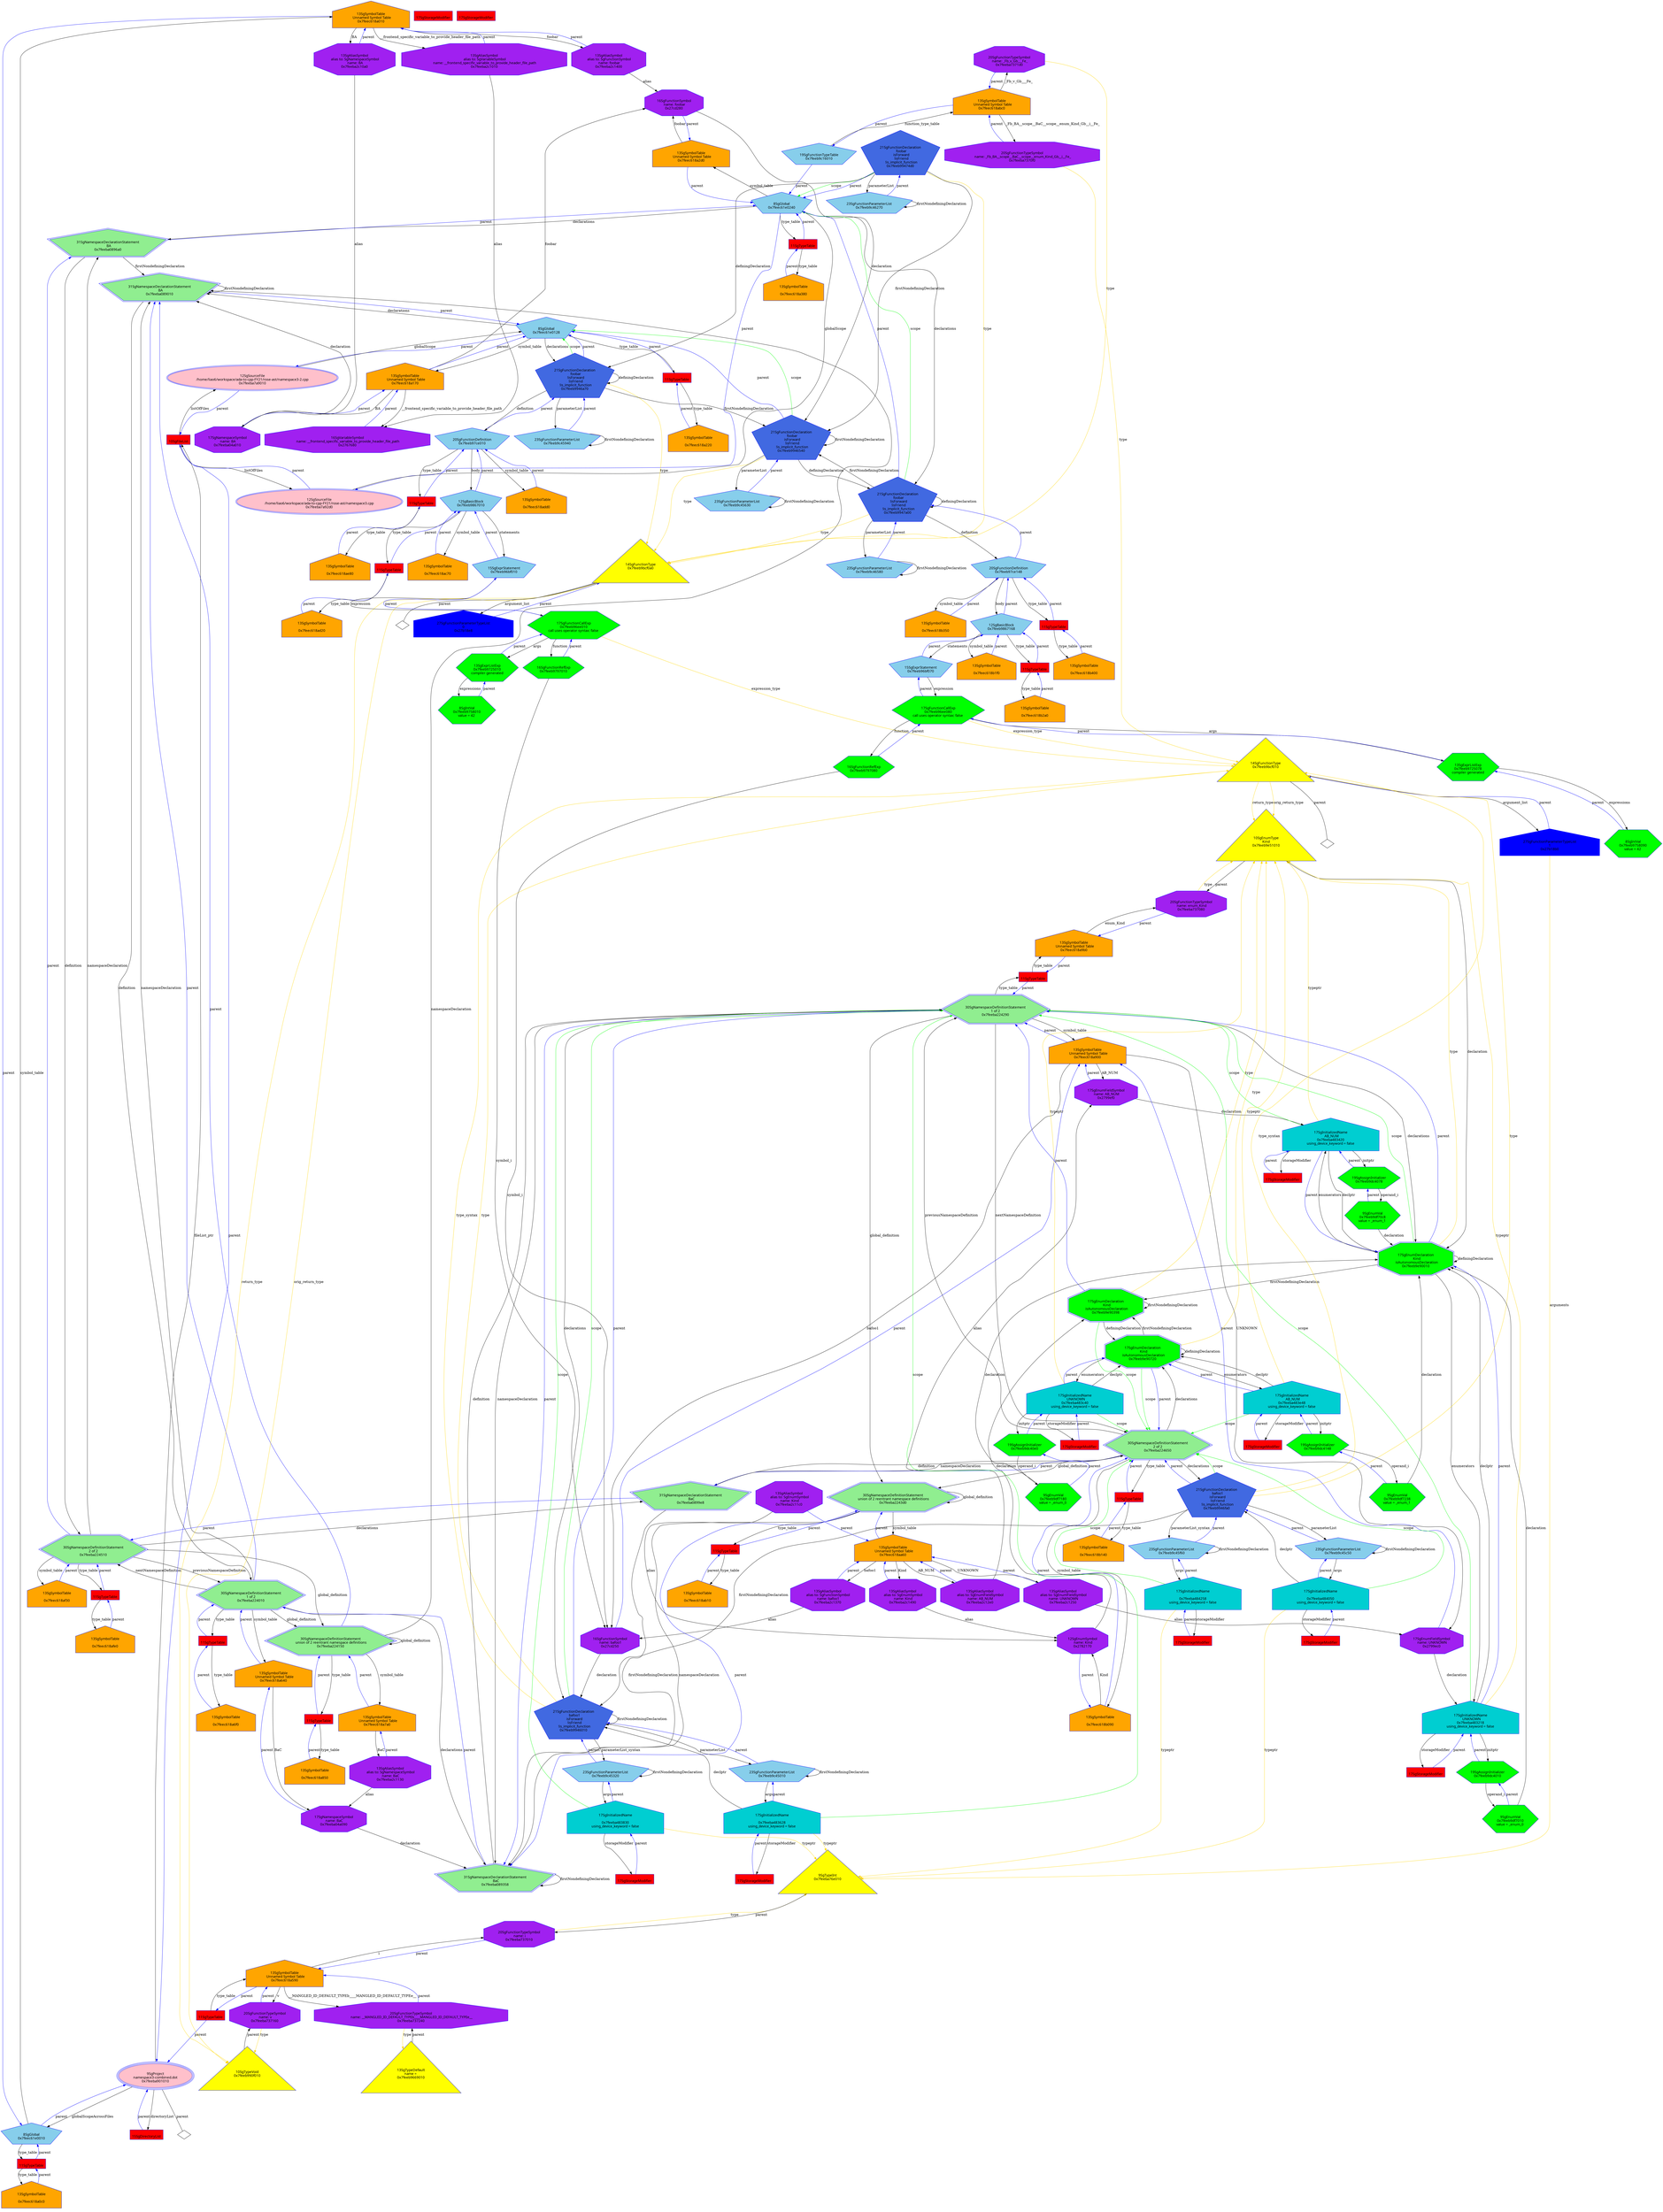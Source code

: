 digraph "Gnamespace3-2--namespace3.cpp.dot" {
"0x7feec618a010"[label="\n13SgSymbolTable\n  Unnamed Symbol Table\n  0x7feec618a010  " shape=house,regular=0,URL="\N",tooltip="more info at \N",sides=5,peripheries=1,color="blue",fillcolor=orange,fontname="7x13bold",fontcolor=black,style=filled];
"0x7feec618a010" -> "0x7feeba2c1400"[label="foobar" dir=forward ];
"0x7feec618a010" -> "0x7feeba2c10a0"[label="BA" dir=forward ];
"0x7feec618a010" -> "0x7feeba2c1010"[label="__frontend_specific_variable_to_provide_header_file_path" dir=forward ];
"0x7feec618a010" -> "0x7feec61e0010"[label="parent" color="blue" dir=forward ];
"0x7feec618a0c0"[label="\n13SgSymbolTable\n  \n  0x7feec618a0c0  " shape=house,regular=0,URL="\N",tooltip="more info at \N",sides=5,peripheries=1,color="blue",fillcolor=orange,fontname="7x13bold",fontcolor=black,style=filled];
"0x7feec618a0c0" -> "0x269cf90"[label="parent" color="blue" dir=forward ];
"0x7feec618a170"[label="\n13SgSymbolTable\n  Unnamed Symbol Table\n  0x7feec618a170  " shape=house,regular=0,URL="\N",tooltip="more info at \N",sides=5,peripheries=1,color="blue",fillcolor=orange,fontname="7x13bold",fontcolor=black,style=filled];
"0x7feec618a170" -> "0x27cd280"[label="foobar" dir=forward ];
"0x7feec618a170" -> "0x7feeba04a010"[label="BA" dir=forward ];
"0x7feec618a170" -> "0x2767680"[label="__frontend_specific_variable_to_provide_header_file_path" dir=forward ];
"0x7feec618a170" -> "0x7feec61e0128"[label="parent" color="blue" dir=forward ];
"0x7feec618a220"[label="\n13SgSymbolTable\n  \n  0x7feec618a220  " shape=house,regular=0,URL="\N",tooltip="more info at \N",sides=5,peripheries=1,color="blue",fillcolor=orange,fontname="7x13bold",fontcolor=black,style=filled];
"0x7feec618a220" -> "0x269cfb8"[label="parent" color="blue" dir=forward ];
"0x7feec618a2d0"[label="\n13SgSymbolTable\n  Unnamed Symbol Table\n  0x7feec618a2d0  " shape=house,regular=0,URL="\N",tooltip="more info at \N",sides=5,peripheries=1,color="blue",fillcolor=orange,fontname="7x13bold",fontcolor=black,style=filled];
"0x7feec618a2d0" -> "0x27cd280"[label="foobar" dir=forward ];
"0x7feec618a2d0" -> "0x7feec61e0240"[label="parent" color="blue" dir=forward ];
"0x7feec618a380"[label="\n13SgSymbolTable\n  \n  0x7feec618a380  " shape=house,regular=0,URL="\N",tooltip="more info at \N",sides=5,peripheries=1,color="blue",fillcolor=orange,fontname="7x13bold",fontcolor=black,style=filled];
"0x7feec618a380" -> "0x269cfe0"[label="parent" color="blue" dir=forward ];
"0x7feec618a590"[label="\n13SgSymbolTable\n  Unnamed Symbol Table\n  0x7feec618a590  " shape=house,regular=0,URL="\N",tooltip="more info at \N",sides=5,peripheries=1,color="blue",fillcolor=orange,fontname="7x13bold",fontcolor=black,style=filled];
"0x7feec618a590" -> "0x7feeba737240"[label="__MANGLED_ID_DEFAULT_TYPEb____MANGLED_ID_DEFAULT_TYPEe__" dir=forward ];
"0x7feec618a590" -> "0x7feeba737160"[label="v" dir=forward ];
"0x7feec618a590" -> "0x7feeba737010"[label="i" dir=forward ];
"0x7feec618a590" -> "0x269d030"[label="parent" color="blue" dir=forward ];
"0x7feec618a640"[label="\n13SgSymbolTable\n  Unnamed Symbol Table\n  0x7feec618a640  " shape=house,regular=0,URL="\N",tooltip="more info at \N",sides=5,peripheries=1,color="blue",fillcolor=orange,fontname="7x13bold",fontcolor=black,style=filled];
"0x7feec618a640" -> "0x7feeba04a090"[label="BaC" dir=forward ];
"0x7feec618a640" -> "0x7feeba224010"[label="parent" color="blue" dir=forward ];
"0x7feec618a6f0"[label="\n13SgSymbolTable\n  \n  0x7feec618a6f0  " shape=house,regular=0,URL="\N",tooltip="more info at \N",sides=5,peripheries=1,color="blue",fillcolor=orange,fontname="7x13bold",fontcolor=black,style=filled];
"0x7feec618a6f0" -> "0x269d058"[label="parent" color="blue" dir=forward ];
"0x7feec618a7a0"[label="\n13SgSymbolTable\n  Unnamed Symbol Table\n  0x7feec618a7a0  " shape=house,regular=0,URL="\N",tooltip="more info at \N",sides=5,peripheries=1,color="blue",fillcolor=orange,fontname="7x13bold",fontcolor=black,style=filled];
"0x7feec618a7a0" -> "0x7feeba2c1130"[label="BaC" dir=forward ];
"0x7feec618a7a0" -> "0x7feeba224150"[label="parent" color="blue" dir=forward ];
"0x7feec618a850"[label="\n13SgSymbolTable\n  \n  0x7feec618a850  " shape=house,regular=0,URL="\N",tooltip="more info at \N",sides=5,peripheries=1,color="blue",fillcolor=orange,fontname="7x13bold",fontcolor=black,style=filled];
"0x7feec618a850" -> "0x269d080"[label="parent" color="blue" dir=forward ];
"0x7feec618a900"[label="\n13SgSymbolTable\n  Unnamed Symbol Table\n  0x7feec618a900  " shape=house,regular=0,URL="\N",tooltip="more info at \N",sides=5,peripheries=1,color="blue",fillcolor=orange,fontname="7x13bold",fontcolor=black,style=filled];
"0x7feec618a900" -> "0x27cd250"[label="bafoo1" dir=forward ];
"0x7feec618a900" -> "0x2799ef0"[label="AB_NUM" dir=forward ];
"0x7feec618a900" -> "0x2799ec0"[label="UNKNOWN" dir=forward ];
"0x7feec618a900" -> "0x7feeba224290"[label="parent" color="blue" dir=forward ];
"0x7feec618a9b0"[label="\n13SgSymbolTable\n  Unnamed Symbol Table\n  0x7feec618a9b0  " shape=house,regular=0,URL="\N",tooltip="more info at \N",sides=5,peripheries=1,color="blue",fillcolor=orange,fontname="7x13bold",fontcolor=black,style=filled];
"0x7feec618a9b0" -> "0x7feeba737080"[label="enum_Kind" dir=forward ];
"0x7feec618a9b0" -> "0x269d0a8"[label="parent" color="blue" dir=forward ];
"0x7feec618aa60"[label="\n13SgSymbolTable\n  Unnamed Symbol Table\n  0x7feec618aa60  " shape=house,regular=0,URL="\N",tooltip="more info at \N",sides=5,peripheries=1,color="blue",fillcolor=orange,fontname="7x13bold",fontcolor=black,style=filled];
"0x7feec618aa60" -> "0x7feeba2c1490"[label="Kind" dir=forward ];
"0x7feec618aa60" -> "0x7feeba2c1370"[label="bafoo1" dir=forward ];
"0x7feec618aa60" -> "0x7feeba2c12e0"[label="AB_NUM" dir=forward ];
"0x7feec618aa60" -> "0x7feeba2c1250"[label="UNKNOWN" dir=forward ];
"0x7feec618aa60" -> "0x7feeba2243d0"[label="parent" color="blue" dir=forward ];
"0x7feec618ab10"[label="\n13SgSymbolTable\n  \n  0x7feec618ab10  " shape=house,regular=0,URL="\N",tooltip="more info at \N",sides=5,peripheries=1,color="blue",fillcolor=orange,fontname="7x13bold",fontcolor=black,style=filled];
"0x7feec618ab10" -> "0x269d0d0"[label="parent" color="blue" dir=forward ];
"0x7feec618abc0"[label="\n13SgSymbolTable\n  Unnamed Symbol Table\n  0x7feec618abc0  " shape=house,regular=0,URL="\N",tooltip="more info at \N",sides=5,peripheries=1,color="blue",fillcolor=orange,fontname="7x13bold",fontcolor=black,style=filled];
"0x7feec618abc0" -> "0x7feeba7371d0"[label="_Fb_v_Gb___Fe_" dir=forward ];
"0x7feec618abc0" -> "0x7feeba7370f0"[label="_Fb_BA__scope__BaC__scope__enum_Kind_Gb__i__Fe_" dir=forward ];
"0x7feec618abc0" -> "0x7feeb9c16010"[label="parent" color="blue" dir=forward ];
"0x7feec618ac70"[label="\n13SgSymbolTable\n  \n  0x7feec618ac70  " shape=house,regular=0,URL="\N",tooltip="more info at \N",sides=5,peripheries=1,color="blue",fillcolor=orange,fontname="7x13bold",fontcolor=black,style=filled];
"0x7feec618ac70" -> "0x7feeb9867010"[label="parent" color="blue" dir=forward ];
"0x7feec618ad20"[label="\n13SgSymbolTable\n  \n  0x7feec618ad20  " shape=house,regular=0,URL="\N",tooltip="more info at \N",sides=5,peripheries=1,color="blue",fillcolor=orange,fontname="7x13bold",fontcolor=black,style=filled];
"0x7feec618ad20" -> "0x269d0f8"[label="parent" color="blue" dir=forward ];
"0x7feec618add0"[label="\n13SgSymbolTable\n  \n  0x7feec618add0  " shape=house,regular=0,URL="\N",tooltip="more info at \N",sides=5,peripheries=1,color="blue",fillcolor=orange,fontname="7x13bold",fontcolor=black,style=filled];
"0x7feec618add0" -> "0x7feeb97ce010"[label="parent" color="blue" dir=forward ];
"0x7feec618ae80"[label="\n13SgSymbolTable\n  \n  0x7feec618ae80  " shape=house,regular=0,URL="\N",tooltip="more info at \N",sides=5,peripheries=1,color="blue",fillcolor=orange,fontname="7x13bold",fontcolor=black,style=filled];
"0x7feec618ae80" -> "0x269d120"[label="parent" color="blue" dir=forward ];
"0x7feec618af30"[label="\n13SgSymbolTable\n  \n  0x7feec618af30  " shape=house,regular=0,URL="\N",tooltip="more info at \N",sides=5,peripheries=1,color="blue",fillcolor=orange,fontname="7x13bold",fontcolor=black,style=filled];
"0x7feec618af30" -> "0x7feeba224510"[label="parent" color="blue" dir=forward ];
"0x7feec618afe0"[label="\n13SgSymbolTable\n  \n  0x7feec618afe0  " shape=house,regular=0,URL="\N",tooltip="more info at \N",sides=5,peripheries=1,color="blue",fillcolor=orange,fontname="7x13bold",fontcolor=black,style=filled];
"0x7feec618afe0" -> "0x269d148"[label="parent" color="blue" dir=forward ];
"0x7feec618b090"[label="\n13SgSymbolTable\n  \n  0x7feec618b090  " shape=house,regular=0,URL="\N",tooltip="more info at \N",sides=5,peripheries=1,color="blue",fillcolor=orange,fontname="7x13bold",fontcolor=black,style=filled];
"0x7feec618b090" -> "0x2782170"[label="Kind" dir=forward ];
"0x7feec618b090" -> "0x7feeba224650"[label="parent" color="blue" dir=forward ];
"0x7feec618b140"[label="\n13SgSymbolTable\n  \n  0x7feec618b140  " shape=house,regular=0,URL="\N",tooltip="more info at \N",sides=5,peripheries=1,color="blue",fillcolor=orange,fontname="7x13bold",fontcolor=black,style=filled];
"0x7feec618b140" -> "0x269d170"[label="parent" color="blue" dir=forward ];
"0x7feec618b1f0"[label="\n13SgSymbolTable\n  \n  0x7feec618b1f0  " shape=house,regular=0,URL="\N",tooltip="more info at \N",sides=5,peripheries=1,color="blue",fillcolor=orange,fontname="7x13bold",fontcolor=black,style=filled];
"0x7feec618b1f0" -> "0x7feeb9867168"[label="parent" color="blue" dir=forward ];
"0x7feec618b2a0"[label="\n13SgSymbolTable\n  \n  0x7feec618b2a0  " shape=house,regular=0,URL="\N",tooltip="more info at \N",sides=5,peripheries=1,color="blue",fillcolor=orange,fontname="7x13bold",fontcolor=black,style=filled];
"0x7feec618b2a0" -> "0x269d198"[label="parent" color="blue" dir=forward ];
"0x7feec618b350"[label="\n13SgSymbolTable\n  \n  0x7feec618b350  " shape=house,regular=0,URL="\N",tooltip="more info at \N",sides=5,peripheries=1,color="blue",fillcolor=orange,fontname="7x13bold",fontcolor=black,style=filled];
"0x7feec618b350" -> "0x7feeb97ce148"[label="parent" color="blue" dir=forward ];
"0x7feec618b400"[label="\n13SgSymbolTable\n  \n  0x7feec618b400  " shape=house,regular=0,URL="\N",tooltip="more info at \N",sides=5,peripheries=1,color="blue",fillcolor=orange,fontname="7x13bold",fontcolor=black,style=filled];
"0x7feec618b400" -> "0x269d1c0"[label="parent" color="blue" dir=forward ];
"0x2753ce0"[label="\n17SgStorageModifier" shape=polygon,regular=0,URL="\N",tooltip="more info at \N",sides=4,peripheries=1,color="blue",fillcolor=red,fontname="7x13bold",fontcolor=black,style=filled];
"0x2753d08"[label="\n17SgStorageModifier" shape=polygon,regular=0,URL="\N",tooltip="more info at \N",sides=4,peripheries=1,color="blue",fillcolor=red,fontname="7x13bold",fontcolor=black,style=filled];
"0x2753d08" -> "0x7feeba483218"[label="parent" color="blue" dir=forward ];
"0x2753d30"[label="\n17SgStorageModifier" shape=polygon,regular=0,URL="\N",tooltip="more info at \N",sides=4,peripheries=1,color="blue",fillcolor=red,fontname="7x13bold",fontcolor=black,style=filled];
"0x2753d30" -> "0x7feeba483420"[label="parent" color="blue" dir=forward ];
"0x2753d58"[label="\n17SgStorageModifier" shape=polygon,regular=0,URL="\N",tooltip="more info at \N",sides=4,peripheries=1,color="blue",fillcolor=red,fontname="7x13bold",fontcolor=black,style=filled];
"0x2753d58" -> "0x7feeba483628"[label="parent" color="blue" dir=forward ];
"0x2753d80"[label="\n17SgStorageModifier" shape=polygon,regular=0,URL="\N",tooltip="more info at \N",sides=4,peripheries=1,color="blue",fillcolor=red,fontname="7x13bold",fontcolor=black,style=filled];
"0x2753d80" -> "0x7feeba483830"[label="parent" color="blue" dir=forward ];
"0x2753da8"[label="\n17SgStorageModifier" shape=polygon,regular=0,URL="\N",tooltip="more info at \N",sides=4,peripheries=1,color="blue",fillcolor=red,fontname="7x13bold",fontcolor=black,style=filled];
"0x2753dd0"[label="\n17SgStorageModifier" shape=polygon,regular=0,URL="\N",tooltip="more info at \N",sides=4,peripheries=1,color="blue",fillcolor=red,fontname="7x13bold",fontcolor=black,style=filled];
"0x2753dd0" -> "0x7feeba483c40"[label="parent" color="blue" dir=forward ];
"0x2753df8"[label="\n17SgStorageModifier" shape=polygon,regular=0,URL="\N",tooltip="more info at \N",sides=4,peripheries=1,color="blue",fillcolor=red,fontname="7x13bold",fontcolor=black,style=filled];
"0x2753df8" -> "0x7feeba483e48"[label="parent" color="blue" dir=forward ];
"0x2753e20"[label="\n17SgStorageModifier" shape=polygon,regular=0,URL="\N",tooltip="more info at \N",sides=4,peripheries=1,color="blue",fillcolor=red,fontname="7x13bold",fontcolor=black,style=filled];
"0x2753e20" -> "0x7feeba484050"[label="parent" color="blue" dir=forward ];
"0x2753e48"[label="\n17SgStorageModifier" shape=polygon,regular=0,URL="\N",tooltip="more info at \N",sides=4,peripheries=1,color="blue",fillcolor=red,fontname="7x13bold",fontcolor=black,style=filled];
"0x2753e48" -> "0x7feeba484258"[label="parent" color="blue" dir=forward ];
"0x7feeba7a9010"[label="\n12SgSourceFile\n  /home/liao6/workspace/ada-to-cpp-FY21/rose-ast/namespace3-2.cpp  \n  0x7feeba7a9010  " shape=ellipse,regular=0,URL="\N",tooltip="more info at \N",sides=5,peripheries=2,color="blue",fillcolor=pink,fontname="7x13bold",fontcolor=black,style=filled];
"0x7feeba7a9010" -> "0x7feec61e0128"[label="globalScope" dir=forward ];
"0x7feeba7a9010" -> "0x26624f0"[label="parent" color="blue" dir=forward ];
"0x7feeba7a92d0"[label="\n12SgSourceFile\n  /home/liao6/workspace/ada-to-cpp-FY21/rose-ast/namespace3.cpp  \n  0x7feeba7a92d0  " shape=ellipse,regular=0,URL="\N",tooltip="more info at \N",sides=5,peripheries=2,color="blue",fillcolor=pink,fontname="7x13bold",fontcolor=black,style=filled];
"0x7feeba7a92d0" -> "0x7feec61e0240"[label="globalScope" dir=forward ];
"0x7feeba7a92d0" -> "0x26624f0"[label="parent" color="blue" dir=forward ];
"0x26624f0"[label="\n10SgFileList" shape=polygon,regular=0,URL="\N",tooltip="more info at \N",sides=4,peripheries=1,color="blue",fillcolor=red,fontname="7x13bold",fontcolor=black,style=filled];
"0x26624f0" -> "0x7feeba7a9010"[label="listOfFiles" dir=forward ];
"0x26624f0" -> "0x7feeba7a92d0"[label="listOfFiles" dir=forward ];
"0x26624f0" -> "0x7feeba901010"[label="parent" color="blue" dir=forward ];
"0x2681900"[label="\n15SgDirectoryList" shape=polygon,regular=0,URL="\N",tooltip="more info at \N",sides=4,peripheries=1,color="blue",fillcolor=red,fontname="7x13bold",fontcolor=black,style=filled];
"0x2681900" -> "0x7feeba901010"[label="parent" color="blue" dir=forward ];
"0x7feeba901010"[label="\n9SgProject\n  namespace3-combined.dot  \n  0x7feeba901010  " shape=ellipse,regular=0,URL="\N",tooltip="more info at \N",sides=5,peripheries=3,color="blue",fillcolor=pink,fontname="7x13bold",fontcolor=black,style=filled];
"0x7feeba901010" -> "0x26624f0"[label="fileList_ptr" dir=forward ];
"0x7feeba901010" -> "0x2681900"[label="directoryList" dir=forward ];
"0x7feeba901010" -> "0x7feec61e0010"[label="globalScopeAcrossFiles" dir=forward ];
"0x7feeba901010" -> "0x7feeba901010__parent__null"[label="parent" dir=none ];
"0x7feeba901010__parent__null"[label="" shape=diamond ];
"0x27b18b0"[label="\n27SgFunctionParameterTypeList\n  1  \n  0x27b18b0  " shape=house,regular=0,URL="\N",tooltip="more info at \N",sides=5,peripheries=1,color="blue",fillcolor=blue,fontname="7x13bold",fontcolor=black,style=filled];
"0x27b18b0" -> "0x7feeba76e010"[label="arguments" color="gold1" dir=forward ];
"0x27b18b0" -> "0x7feeb9bcf010"[label="parent" color="blue" dir=forward ];
"0x27b18e8"[label="\n27SgFunctionParameterTypeList\n  0  \n  0x27b18e8  " shape=house,regular=0,URL="\N",tooltip="more info at \N",sides=5,peripheries=1,color="blue",fillcolor=blue,fontname="7x13bold",fontcolor=black,style=filled];
"0x27b18e8" -> "0x7feeb9bcf0a0"[label="parent" color="blue" dir=forward ];
"0x269cf90"[label="\n11SgTypeTable" shape=polygon,regular=0,URL="\N",tooltip="more info at \N",sides=4,peripheries=1,color="blue",fillcolor=red,fontname="7x13bold",fontcolor=black,style=filled];
"0x269cf90" -> "0x7feec618a0c0"[label="type_table" dir=forward ];
"0x269cf90" -> "0x7feec61e0010"[label="parent" color="blue" dir=forward ];
"0x269cfb8"[label="\n11SgTypeTable" shape=polygon,regular=0,URL="\N",tooltip="more info at \N",sides=4,peripheries=1,color="blue",fillcolor=red,fontname="7x13bold",fontcolor=black,style=filled];
"0x269cfb8" -> "0x7feec618a220"[label="type_table" dir=forward ];
"0x269cfb8" -> "0x7feec61e0128"[label="parent" color="blue" dir=forward ];
"0x269cfe0"[label="\n11SgTypeTable" shape=polygon,regular=0,URL="\N",tooltip="more info at \N",sides=4,peripheries=1,color="blue",fillcolor=red,fontname="7x13bold",fontcolor=black,style=filled];
"0x269cfe0" -> "0x7feec618a380"[label="type_table" dir=forward ];
"0x269cfe0" -> "0x7feec61e0240"[label="parent" color="blue" dir=forward ];
"0x269d030"[label="\n11SgTypeTable" shape=polygon,regular=0,URL="\N",tooltip="more info at \N",sides=4,peripheries=1,color="blue",fillcolor=red,fontname="7x13bold",fontcolor=black,style=filled];
"0x269d030" -> "0x7feec618a590"[label="type_table" dir=forward ];
"0x269d030" -> "0x7feeba901010"[label="parent" color="blue" dir=forward ];
"0x269d058"[label="\n11SgTypeTable" shape=polygon,regular=0,URL="\N",tooltip="more info at \N",sides=4,peripheries=1,color="blue",fillcolor=red,fontname="7x13bold",fontcolor=black,style=filled];
"0x269d058" -> "0x7feec618a6f0"[label="type_table" dir=forward ];
"0x269d058" -> "0x7feeba224010"[label="parent" color="blue" dir=forward ];
"0x269d080"[label="\n11SgTypeTable" shape=polygon,regular=0,URL="\N",tooltip="more info at \N",sides=4,peripheries=1,color="blue",fillcolor=red,fontname="7x13bold",fontcolor=black,style=filled];
"0x269d080" -> "0x7feec618a850"[label="type_table" dir=forward ];
"0x269d080" -> "0x7feeba224150"[label="parent" color="blue" dir=forward ];
"0x269d0a8"[label="\n11SgTypeTable" shape=polygon,regular=0,URL="\N",tooltip="more info at \N",sides=4,peripheries=1,color="blue",fillcolor=red,fontname="7x13bold",fontcolor=black,style=filled];
"0x269d0a8" -> "0x7feec618a9b0"[label="type_table" dir=forward ];
"0x269d0a8" -> "0x7feeba224290"[label="parent" color="blue" dir=forward ];
"0x269d0d0"[label="\n11SgTypeTable" shape=polygon,regular=0,URL="\N",tooltip="more info at \N",sides=4,peripheries=1,color="blue",fillcolor=red,fontname="7x13bold",fontcolor=black,style=filled];
"0x269d0d0" -> "0x7feec618ab10"[label="type_table" dir=forward ];
"0x269d0d0" -> "0x7feeba2243d0"[label="parent" color="blue" dir=forward ];
"0x269d0f8"[label="\n11SgTypeTable" shape=polygon,regular=0,URL="\N",tooltip="more info at \N",sides=4,peripheries=1,color="blue",fillcolor=red,fontname="7x13bold",fontcolor=black,style=filled];
"0x269d0f8" -> "0x7feec618ad20"[label="type_table" dir=forward ];
"0x269d0f8" -> "0x7feeb9867010"[label="parent" color="blue" dir=forward ];
"0x269d120"[label="\n11SgTypeTable" shape=polygon,regular=0,URL="\N",tooltip="more info at \N",sides=4,peripheries=1,color="blue",fillcolor=red,fontname="7x13bold",fontcolor=black,style=filled];
"0x269d120" -> "0x7feec618ae80"[label="type_table" dir=forward ];
"0x269d120" -> "0x7feeb97ce010"[label="parent" color="blue" dir=forward ];
"0x269d148"[label="\n11SgTypeTable" shape=polygon,regular=0,URL="\N",tooltip="more info at \N",sides=4,peripheries=1,color="blue",fillcolor=red,fontname="7x13bold",fontcolor=black,style=filled];
"0x269d148" -> "0x7feec618afe0"[label="type_table" dir=forward ];
"0x269d148" -> "0x7feeba224510"[label="parent" color="blue" dir=forward ];
"0x269d170"[label="\n11SgTypeTable" shape=polygon,regular=0,URL="\N",tooltip="more info at \N",sides=4,peripheries=1,color="blue",fillcolor=red,fontname="7x13bold",fontcolor=black,style=filled];
"0x269d170" -> "0x7feec618b140"[label="type_table" dir=forward ];
"0x269d170" -> "0x7feeba224650"[label="parent" color="blue" dir=forward ];
"0x269d198"[label="\n11SgTypeTable" shape=polygon,regular=0,URL="\N",tooltip="more info at \N",sides=4,peripheries=1,color="blue",fillcolor=red,fontname="7x13bold",fontcolor=black,style=filled];
"0x269d198" -> "0x7feec618b2a0"[label="type_table" dir=forward ];
"0x269d198" -> "0x7feeb9867168"[label="parent" color="blue" dir=forward ];
"0x269d1c0"[label="\n11SgTypeTable" shape=polygon,regular=0,URL="\N",tooltip="more info at \N",sides=4,peripheries=1,color="blue",fillcolor=red,fontname="7x13bold",fontcolor=black,style=filled];
"0x269d1c0" -> "0x7feec618b400"[label="type_table" dir=forward ];
"0x269d1c0" -> "0x7feeb97ce148"[label="parent" color="blue" dir=forward ];
"0x7feeba76e010"[label="\n9SgTypeInt\n  0x7feeba76e010  \n   \n   " shape=polygon,regular=0,URL="\N",tooltip="more info at \N",sides=3,peripheries=1,color="blue",fillcolor=yellow,fontname="7x13bold",fontcolor=black,style=filled];
"0x7feeba76e010" -> "0x7feeba737010"[label="parent" dir=forward ];
"0x7feeb990f010"[label="\n10SgTypeVoid\n  0x7feeb990f010  \n   \n   " shape=polygon,regular=0,URL="\N",tooltip="more info at \N",sides=3,peripheries=1,color="blue",fillcolor=yellow,fontname="7x13bold",fontcolor=black,style=filled];
"0x7feeb990f010" -> "0x7feeba737160"[label="parent" dir=forward ];
"0x7feeb9669010"[label="\n13SgTypeDefault\n  name =   \n  0x7feeb9669010  \n   \n   " shape=polygon,regular=0,URL="\N",tooltip="more info at \N",sides=3,peripheries=1,color="blue",fillcolor=yellow,fontname="7x13bold",fontcolor=black,style=filled];
"0x7feeb9669010" -> "0x7feeba737240"[label="parent" dir=forward ];
"0x7feeb9e51010"[label="\n10SgEnumType\nKind\n  0x7feeb9e51010  \n   \n   " shape=polygon,regular=0,URL="\N",tooltip="more info at \N",sides=3,peripheries=1,color="blue",fillcolor=yellow,fontname="7x13bold",fontcolor=black,style=filled];
"0x7feeb9e51010" -> "0x7feeb9e90010"[label="declaration" dir=forward ];
"0x7feeb9e51010" -> "0x7feeba737080"[label="parent" dir=forward ];
"0x7feeb9bcf010"[label="\n14SgFunctionType\n  0x7feeb9bcf010  \n   \n   " shape=polygon,regular=0,URL="\N",tooltip="more info at \N",sides=3,peripheries=1,color="blue",fillcolor=yellow,fontname="7x13bold",fontcolor=black,style=filled];
"0x7feeb9bcf010" -> "0x7feeb9e51010"[label="return_type" color="gold1" dir=forward ];
"0x7feeb9bcf010" -> "0x7feeb9e51010"[label="orig_return_type" color="gold1" dir=forward ];
"0x7feeb9bcf010" -> "0x27b18b0"[label="argument_list" dir=forward ];
"0x7feeb9bcf010" -> "0x7feeb9bcf010__parent__null"[label="parent" dir=none ];
"0x7feeb9bcf010__parent__null"[label="" shape=diamond ];
"0x7feeb9bcf0a0"[label="\n14SgFunctionType\n  0x7feeb9bcf0a0  \n   \n   " shape=polygon,regular=0,URL="\N",tooltip="more info at \N",sides=3,peripheries=1,color="blue",fillcolor=yellow,fontname="7x13bold",fontcolor=black,style=filled];
"0x7feeb9bcf0a0" -> "0x7feeb990f010"[label="return_type" color="gold1" dir=forward ];
"0x7feeb9bcf0a0" -> "0x7feeb990f010"[label="orig_return_type" color="gold1" dir=forward ];
"0x7feeb9bcf0a0" -> "0x27b18e8"[label="argument_list" dir=forward ];
"0x7feeb9bcf0a0" -> "0x7feeb9bcf0a0__parent__null"[label="parent" dir=none ];
"0x7feeb9bcf0a0__parent__null"[label="" shape=diamond ];
"0x7feeb9c45010"[label="\n23SgFunctionParameterList\n  0x7feeb9c45010  " shape=polygon,regular=0,URL="\N",tooltip="more info at \N",sides=5,peripheries=1,color="blue",fillcolor=skyblue,fontname="7x13bold",fontcolor=black,style=filled];
"0x7feeb9c45010" -> "0x7feeba483628"[label="args" dir=forward ];
"0x7feeb9c45010" -> "0x7feeb9c45010"[label="firstNondefiningDeclaration" dir=forward ];
"0x7feeb9c45010" -> "0x7feeb9946010"[label="parent" color="blue" dir=forward ];
"0x7feeb9c45320"[label="\n23SgFunctionParameterList\n  0x7feeb9c45320  " shape=polygon,regular=0,URL="\N",tooltip="more info at \N",sides=5,peripheries=1,color="blue",fillcolor=skyblue,fontname="7x13bold",fontcolor=black,style=filled];
"0x7feeb9c45320" -> "0x7feeba483830"[label="args" dir=forward ];
"0x7feeb9c45320" -> "0x7feeb9c45320"[label="firstNondefiningDeclaration" dir=forward ];
"0x7feeb9c45320" -> "0x7feeb9946010"[label="parent" color="blue" dir=forward ];
"0x7feeb9c45630"[label="\n23SgFunctionParameterList\n  0x7feeb9c45630  " shape=polygon,regular=0,URL="\N",tooltip="more info at \N",sides=5,peripheries=1,color="blue",fillcolor=skyblue,fontname="7x13bold",fontcolor=black,style=filled];
"0x7feeb9c45630" -> "0x7feeb9c45630"[label="firstNondefiningDeclaration" dir=forward ];
"0x7feeb9c45630" -> "0x7feeb9946540"[label="parent" color="blue" dir=forward ];
"0x7feeb9c45940"[label="\n23SgFunctionParameterList\n  0x7feeb9c45940  " shape=polygon,regular=0,URL="\N",tooltip="more info at \N",sides=5,peripheries=1,color="blue",fillcolor=skyblue,fontname="7x13bold",fontcolor=black,style=filled];
"0x7feeb9c45940" -> "0x7feeb9c45940"[label="firstNondefiningDeclaration" dir=forward ];
"0x7feeb9c45940" -> "0x7feeb9946a70"[label="parent" color="blue" dir=forward ];
"0x7feeb9c45c50"[label="\n23SgFunctionParameterList\n  0x7feeb9c45c50  " shape=polygon,regular=0,URL="\N",tooltip="more info at \N",sides=5,peripheries=1,color="blue",fillcolor=skyblue,fontname="7x13bold",fontcolor=black,style=filled];
"0x7feeb9c45c50" -> "0x7feeba484050"[label="args" dir=forward ];
"0x7feeb9c45c50" -> "0x7feeb9c45c50"[label="firstNondefiningDeclaration" dir=forward ];
"0x7feeb9c45c50" -> "0x7feeb9946fa0"[label="parent" color="blue" dir=forward ];
"0x7feeb9c45f60"[label="\n23SgFunctionParameterList\n  0x7feeb9c45f60  " shape=polygon,regular=0,URL="\N",tooltip="more info at \N",sides=5,peripheries=1,color="blue",fillcolor=skyblue,fontname="7x13bold",fontcolor=black,style=filled];
"0x7feeb9c45f60" -> "0x7feeba484258"[label="args" dir=forward ];
"0x7feeb9c45f60" -> "0x7feeb9c45f60"[label="firstNondefiningDeclaration" dir=forward ];
"0x7feeb9c45f60" -> "0x7feeb9946fa0"[label="parent" color="blue" dir=forward ];
"0x7feeb9c46270"[label="\n23SgFunctionParameterList\n  0x7feeb9c46270  " shape=polygon,regular=0,URL="\N",tooltip="more info at \N",sides=5,peripheries=1,color="blue",fillcolor=skyblue,fontname="7x13bold",fontcolor=black,style=filled];
"0x7feeb9c46270" -> "0x7feeb9c46270"[label="firstNondefiningDeclaration" dir=forward ];
"0x7feeb9c46270" -> "0x7feeb99474d0"[label="parent" color="blue" dir=forward ];
"0x7feeb9c46580"[label="\n23SgFunctionParameterList\n  0x7feeb9c46580  " shape=polygon,regular=0,URL="\N",tooltip="more info at \N",sides=5,peripheries=1,color="blue",fillcolor=skyblue,fontname="7x13bold",fontcolor=black,style=filled];
"0x7feeb9c46580" -> "0x7feeb9c46580"[label="firstNondefiningDeclaration" dir=forward ];
"0x7feeb9c46580" -> "0x7feeb9947a00"[label="parent" color="blue" dir=forward ];
"0x7feeb9867010"[label="\n12SgBasicBlock\n  0x7feeb9867010  " shape=polygon,regular=0,URL="\N",tooltip="more info at \N",sides=5,peripheries=1,color="blue",fillcolor=skyblue,fontname="7x13bold",fontcolor=black,style=filled];
"0x7feeb9867010" -> "0x7feeb96bf010"[label="statements" dir=forward ];
"0x7feeb9867010" -> "0x7feec618ac70"[label="symbol_table" dir=forward ];
"0x7feeb9867010" -> "0x269d0f8"[label="type_table" dir=forward ];
"0x7feeb9867010" -> "0x7feeb97ce010"[label="parent" color="blue" dir=forward ];
"0x7feeb9867168"[label="\n12SgBasicBlock\n  0x7feeb9867168  " shape=polygon,regular=0,URL="\N",tooltip="more info at \N",sides=5,peripheries=1,color="blue",fillcolor=skyblue,fontname="7x13bold",fontcolor=black,style=filled];
"0x7feeb9867168" -> "0x7feeb96bf070"[label="statements" dir=forward ];
"0x7feeb9867168" -> "0x7feec618b1f0"[label="symbol_table" dir=forward ];
"0x7feeb9867168" -> "0x269d198"[label="type_table" dir=forward ];
"0x7feeb9867168" -> "0x7feeb97ce148"[label="parent" color="blue" dir=forward ];
"0x7feec61e0010"[label="\n8SgGlobal\n  0x7feec61e0010  " shape=polygon,regular=0,URL="\N",tooltip="more info at \N",sides=5,peripheries=1,color="blue",fillcolor=skyblue,fontname="7x13bold",fontcolor=black,style=filled];
"0x7feec61e0010" -> "0x7feec618a010"[label="symbol_table" dir=forward ];
"0x7feec61e0010" -> "0x269cf90"[label="type_table" dir=forward ];
"0x7feec61e0010" -> "0x7feeba901010"[label="parent" color="blue" dir=forward ];
"0x7feec61e0128"[label="\n8SgGlobal\n  0x7feec61e0128  " shape=polygon,regular=0,URL="\N",tooltip="more info at \N",sides=5,peripheries=1,color="blue",fillcolor=skyblue,fontname="7x13bold",fontcolor=black,style=filled];
"0x7feec61e0128" -> "0x7feeba089010"[label="declarations" dir=forward ];
"0x7feec61e0128" -> "0x7feeb9946a70"[label="declarations" dir=forward ];
"0x7feec61e0128" -> "0x7feec618a170"[label="symbol_table" dir=forward ];
"0x7feec61e0128" -> "0x269cfb8"[label="type_table" dir=forward ];
"0x7feec61e0128" -> "0x7feeba7a9010"[label="parent" color="blue" dir=forward ];
"0x7feec61e0240"[label="\n8SgGlobal\n  0x7feec61e0240  " shape=polygon,regular=0,URL="\N",tooltip="more info at \N",sides=5,peripheries=1,color="blue",fillcolor=skyblue,fontname="7x13bold",fontcolor=black,style=filled];
"0x7feec61e0240" -> "0x7feeba0896a0"[label="declarations" dir=forward ];
"0x7feec61e0240" -> "0x7feeb9947a00"[label="declarations" dir=forward ];
"0x7feec61e0240" -> "0x7feec618a2d0"[label="symbol_table" dir=forward ];
"0x7feec61e0240" -> "0x269cfe0"[label="type_table" dir=forward ];
"0x7feec61e0240" -> "0x7feeba7a92d0"[label="parent" color="blue" dir=forward ];
"0x7feeb9e90010"[label="\n17SgEnumDeclaration\n  Kind\n  isAutonomousDeclaration\n  0x7feeb9e90010  " shape=polygon,regular=0,URL="\N",tooltip="more info at \N",sides=8,peripheries=2,color="blue",fillcolor=green,fontname="7x13bold",fontcolor=black,style=filled];
"0x7feeb9e90010" -> "0x7feeb9e51010"[label="type" color="gold1" dir=forward ];
"0x7feeb9e90010" -> "0x7feeba483218"[label="enumerators" dir=forward ];
"0x7feeb9e90010" -> "0x7feeba483420"[label="enumerators" dir=forward ];
"0x7feeb9e90010" -> "0x7feeba224290"[label="scope" color="green" dir=forward ];
"0x7feeb9e90010" -> "0x7feeb9e90010"[label="definingDeclaration" dir=forward ];
"0x7feeb9e90010" -> "0x7feeb9e90398"[label="firstNondefiningDeclaration" dir=forward ];
"0x7feeb9e90010" -> "0x7feeba224290"[label="parent" color="blue" dir=forward ];
"0x7feeb9e90398"[label="\n17SgEnumDeclaration\n  Kind\n  isAutonomousDeclaration\n  0x7feeb9e90398  " shape=polygon,regular=0,URL="\N",tooltip="more info at \N",sides=8,peripheries=2,color="blue",fillcolor=green,fontname="7x13bold",fontcolor=black,style=filled];
"0x7feeb9e90398" -> "0x7feeb9e51010"[label="type" color="gold1" dir=forward ];
"0x7feeb9e90398" -> "0x7feeba224650"[label="scope" color="green" dir=forward ];
"0x7feeb9e90398" -> "0x7feeb9e90720"[label="definingDeclaration" dir=forward ];
"0x7feeb9e90398" -> "0x7feeb9e90398"[label="firstNondefiningDeclaration" dir=forward ];
"0x7feeb9e90398" -> "0x7feeba224290"[label="parent" color="blue" dir=forward ];
"0x7feeb9e90720"[label="\n17SgEnumDeclaration\n  Kind\n  isAutonomousDeclaration\n  0x7feeb9e90720  " shape=polygon,regular=0,URL="\N",tooltip="more info at \N",sides=8,peripheries=2,color="blue",fillcolor=green,fontname="7x13bold",fontcolor=black,style=filled];
"0x7feeb9e90720" -> "0x7feeb9e51010"[label="type" color="gold1" dir=forward ];
"0x7feeb9e90720" -> "0x7feeba483c40"[label="enumerators" dir=forward ];
"0x7feeb9e90720" -> "0x7feeba483e48"[label="enumerators" dir=forward ];
"0x7feeb9e90720" -> "0x7feeba224650"[label="scope" color="green" dir=forward ];
"0x7feeb9e90720" -> "0x7feeb9e90720"[label="definingDeclaration" dir=forward ];
"0x7feeb9e90720" -> "0x7feeb9e90398"[label="firstNondefiningDeclaration" dir=forward ];
"0x7feeb9e90720" -> "0x7feeba224650"[label="parent" color="blue" dir=forward ];
"0x7feeb9c16010"[label="\n19SgFunctionTypeTable\n  0x7feeb9c16010  " shape=polygon,regular=0,URL="\N",tooltip="more info at \N",sides=5,peripheries=1,color="blue",fillcolor=skyblue,fontname="7x13bold",fontcolor=black,style=filled];
"0x7feeb9c16010" -> "0x7feec618abc0"[label="function_type_table" dir=forward ];
"0x7feeb9c16010" -> "0x7feec61e0240"[label="parent" color="blue" dir=forward ];
"0x7feeb96bf010"[label="\n15SgExprStatement\n  0x7feeb96bf010  " shape=polygon,regular=0,URL="\N",tooltip="more info at \N",sides=5,peripheries=1,color="blue",fillcolor=skyblue,fontname="7x13bold",fontcolor=black,style=filled];
"0x7feeb96bf010" -> "0x7feeb96ee010"[label="expression" dir=forward ];
"0x7feeb96bf010" -> "0x7feeb9867010"[label="parent" color="blue" dir=forward ];
"0x7feeb96bf070"[label="\n15SgExprStatement\n  0x7feeb96bf070  " shape=polygon,regular=0,URL="\N",tooltip="more info at \N",sides=5,peripheries=1,color="blue",fillcolor=skyblue,fontname="7x13bold",fontcolor=black,style=filled];
"0x7feeb96bf070" -> "0x7feeb96ee080"[label="expression" dir=forward ];
"0x7feeb96bf070" -> "0x7feeb9867168"[label="parent" color="blue" dir=forward ];
"0x7feeba089010"[label="\n31SgNamespaceDeclarationStatement\n  BA\n  0x7feeba089010  " shape=polygon,regular=0,URL="\N",tooltip="more info at \N",sides=5,peripheries=2,color="blue",fillcolor=lightgreen,fontname="7x13bold",fontcolor=black,style=filled];
"0x7feeba089010" -> "0x7feeba224010"[label="definition" dir=forward ];
"0x7feeba089010" -> "0x7feeba089010"[label="firstNondefiningDeclaration" dir=forward ];
"0x7feeba089010" -> "0x7feec61e0128"[label="parent" color="blue" dir=forward ];
"0x7feeba089358"[label="\n31SgNamespaceDeclarationStatement\n  BaC\n  0x7feeba089358  " shape=polygon,regular=0,URL="\N",tooltip="more info at \N",sides=5,peripheries=2,color="blue",fillcolor=lightgreen,fontname="7x13bold",fontcolor=black,style=filled];
"0x7feeba089358" -> "0x7feeba224290"[label="definition" dir=forward ];
"0x7feeba089358" -> "0x7feeba089358"[label="firstNondefiningDeclaration" dir=forward ];
"0x7feeba089358" -> "0x7feeba224010"[label="parent" color="blue" dir=forward ];
"0x7feeba0896a0"[label="\n31SgNamespaceDeclarationStatement\n  BA\n  0x7feeba0896a0  " shape=polygon,regular=0,URL="\N",tooltip="more info at \N",sides=5,peripheries=2,color="blue",fillcolor=lightgreen,fontname="7x13bold",fontcolor=black,style=filled];
"0x7feeba0896a0" -> "0x7feeba224510"[label="definition" dir=forward ];
"0x7feeba0896a0" -> "0x7feeba089010"[label="firstNondefiningDeclaration" dir=forward ];
"0x7feeba0896a0" -> "0x7feec61e0240"[label="parent" color="blue" dir=forward ];
"0x7feeba0899e8"[label="\n31SgNamespaceDeclarationStatement\n  BaC\n  0x7feeba0899e8  " shape=polygon,regular=0,URL="\N",tooltip="more info at \N",sides=5,peripheries=2,color="blue",fillcolor=lightgreen,fontname="7x13bold",fontcolor=black,style=filled];
"0x7feeba0899e8" -> "0x7feeba224650"[label="definition" dir=forward ];
"0x7feeba0899e8" -> "0x7feeba089358"[label="firstNondefiningDeclaration" dir=forward ];
"0x7feeba0899e8" -> "0x7feeba224510"[label="parent" color="blue" dir=forward ];
"0x7feeba224010"[label="\n30SgNamespaceDefinitionStatement\n  1 of 2  \n  0x7feeba224010  " shape=polygon,regular=0,URL="\N",tooltip="more info at \N",sides=6,peripheries=2,color="blue",fillcolor=lightgreen,fontname="7x13bold",fontcolor=black,style=filled];
"0x7feeba224010" -> "0x7feeba089358"[label="declarations" dir=forward ];
"0x7feeba224010" -> "0x7feeba089010"[label="namespaceDeclaration" dir=forward ];
"0x7feeba224010" -> "0x7feeba224510"[label="nextNamespaceDefinition" dir=forward ];
"0x7feeba224010" -> "0x7feeba224150"[label="global_definition" dir=forward ];
"0x7feeba224010" -> "0x7feec618a640"[label="symbol_table" dir=forward ];
"0x7feeba224010" -> "0x269d058"[label="type_table" dir=forward ];
"0x7feeba224010" -> "0x7feeba089010"[label="parent" color="blue" dir=forward ];
"0x7feeba224150"[label="\n30SgNamespaceDefinitionStatement\n  union of 2 reentrant namespace definitions \n  0x7feeba224150  " shape=polygon,regular=0,URL="\N",tooltip="more info at \N",sides=6,peripheries=2,color="blue",fillcolor=lightgreen,fontname="7x13bold",fontcolor=black,style=filled];
"0x7feeba224150" -> "0x7feeba089010"[label="namespaceDeclaration" dir=forward ];
"0x7feeba224150" -> "0x7feeba224150"[label="global_definition" dir=forward ];
"0x7feeba224150" -> "0x7feec618a7a0"[label="symbol_table" dir=forward ];
"0x7feeba224150" -> "0x269d080"[label="type_table" dir=forward ];
"0x7feeba224150" -> "0x7feeba089010"[label="parent" color="blue" dir=forward ];
"0x7feeba224290"[label="\n30SgNamespaceDefinitionStatement\n  1 of 2  \n  0x7feeba224290  " shape=polygon,regular=0,URL="\N",tooltip="more info at \N",sides=6,peripheries=2,color="blue",fillcolor=lightgreen,fontname="7x13bold",fontcolor=black,style=filled];
"0x7feeba224290" -> "0x7feeb9e90010"[label="declarations" dir=forward ];
"0x7feeba224290" -> "0x7feeb9946010"[label="declarations" dir=forward ];
"0x7feeba224290" -> "0x7feeba089358"[label="namespaceDeclaration" dir=forward ];
"0x7feeba224290" -> "0x7feeba224650"[label="nextNamespaceDefinition" dir=forward ];
"0x7feeba224290" -> "0x7feeba2243d0"[label="global_definition" dir=forward ];
"0x7feeba224290" -> "0x7feec618a900"[label="symbol_table" dir=forward ];
"0x7feeba224290" -> "0x269d0a8"[label="type_table" dir=forward ];
"0x7feeba224290" -> "0x7feeba089358"[label="parent" color="blue" dir=forward ];
"0x7feeba2243d0"[label="\n30SgNamespaceDefinitionStatement\n  union of 2 reentrant namespace definitions \n  0x7feeba2243d0  " shape=polygon,regular=0,URL="\N",tooltip="more info at \N",sides=6,peripheries=2,color="blue",fillcolor=lightgreen,fontname="7x13bold",fontcolor=black,style=filled];
"0x7feeba2243d0" -> "0x7feeba089358"[label="namespaceDeclaration" dir=forward ];
"0x7feeba2243d0" -> "0x7feeba2243d0"[label="global_definition" dir=forward ];
"0x7feeba2243d0" -> "0x7feec618aa60"[label="symbol_table" dir=forward ];
"0x7feeba2243d0" -> "0x269d0d0"[label="type_table" dir=forward ];
"0x7feeba2243d0" -> "0x7feeba089358"[label="parent" color="blue" dir=forward ];
"0x7feeba224510"[label="\n30SgNamespaceDefinitionStatement\n  2 of 2  \n  0x7feeba224510  " shape=polygon,regular=0,URL="\N",tooltip="more info at \N",sides=6,peripheries=2,color="blue",fillcolor=lightgreen,fontname="7x13bold",fontcolor=black,style=filled];
"0x7feeba224510" -> "0x7feeba0899e8"[label="declarations" dir=forward ];
"0x7feeba224510" -> "0x7feeba0896a0"[label="namespaceDeclaration" dir=forward ];
"0x7feeba224510" -> "0x7feeba224010"[label="previousNamespaceDefinition" dir=forward ];
"0x7feeba224510" -> "0x7feeba224150"[label="global_definition" dir=forward ];
"0x7feeba224510" -> "0x7feec618af30"[label="symbol_table" dir=forward ];
"0x7feeba224510" -> "0x269d148"[label="type_table" dir=forward ];
"0x7feeba224510" -> "0x7feeba0896a0"[label="parent" color="blue" dir=forward ];
"0x7feeba224650"[label="\n30SgNamespaceDefinitionStatement\n  2 of 2  \n  0x7feeba224650  " shape=polygon,regular=0,URL="\N",tooltip="more info at \N",sides=6,peripheries=2,color="blue",fillcolor=lightgreen,fontname="7x13bold",fontcolor=black,style=filled];
"0x7feeba224650" -> "0x7feeb9e90720"[label="declarations" dir=forward ];
"0x7feeba224650" -> "0x7feeb9946fa0"[label="declarations" dir=forward ];
"0x7feeba224650" -> "0x7feeba0899e8"[label="namespaceDeclaration" dir=forward ];
"0x7feeba224650" -> "0x7feeba224290"[label="previousNamespaceDefinition" dir=forward ];
"0x7feeba224650" -> "0x7feeba2243d0"[label="global_definition" dir=forward ];
"0x7feeba224650" -> "0x7feec618b090"[label="symbol_table" dir=forward ];
"0x7feeba224650" -> "0x269d170"[label="type_table" dir=forward ];
"0x7feeba224650" -> "0x7feeba0899e8"[label="parent" color="blue" dir=forward ];
"0x7feeb97ce010"[label="\n20SgFunctionDefinition\n  0x7feeb97ce010  " shape=polygon,regular=0,URL="\N",tooltip="more info at \N",sides=5,peripheries=1,color="blue",fillcolor=skyblue,fontname="7x13bold",fontcolor=black,style=filled];
"0x7feeb97ce010" -> "0x7feeb9867010"[label="body" dir=forward ];
"0x7feeb97ce010" -> "0x7feec618add0"[label="symbol_table" dir=forward ];
"0x7feeb97ce010" -> "0x269d120"[label="type_table" dir=forward ];
"0x7feeb97ce010" -> "0x7feeb9946a70"[label="parent" color="blue" dir=forward ];
"0x7feeb97ce148"[label="\n20SgFunctionDefinition\n  0x7feeb97ce148  " shape=polygon,regular=0,URL="\N",tooltip="more info at \N",sides=5,peripheries=1,color="blue",fillcolor=skyblue,fontname="7x13bold",fontcolor=black,style=filled];
"0x7feeb97ce148" -> "0x7feeb9867168"[label="body" dir=forward ];
"0x7feeb97ce148" -> "0x7feec618b350"[label="symbol_table" dir=forward ];
"0x7feeb97ce148" -> "0x269d1c0"[label="type_table" dir=forward ];
"0x7feeb97ce148" -> "0x7feeb9947a00"[label="parent" color="blue" dir=forward ];
"0x7feeb9946010"[label="\n21SgFunctionDeclaration\n  bafoo1\n  isForward\n  !isFriend\n  !is_implicit_function\n  0x7feeb9946010  " shape=polygon,regular=0,URL="\N",tooltip="more info at \N",sides=5,peripheries=1,color="blue",fillcolor=royalblue,fontname="7x13bold",fontcolor=black,style=filled];
"0x7feeb9946010" -> "0x7feeb9c45010"[label="parameterList" dir=forward ];
"0x7feeb9946010" -> "0x7feeb9bcf010"[label="type" color="gold1" dir=forward ];
"0x7feeb9946010" -> "0x7feeba224290"[label="scope" color="green" dir=forward ];
"0x7feeb9946010" -> "0x7feeb9bcf010"[label="type_syntax" color="gold1" dir=forward ];
"0x7feeb9946010" -> "0x7feeb9c45320"[label="parameterList_syntax" dir=forward ];
"0x7feeb9946010" -> "0x7feeb9946010"[label="firstNondefiningDeclaration" dir=forward ];
"0x7feeb9946010" -> "0x7feeba224290"[label="parent" color="blue" dir=forward ];
"0x7feeb9946540"[label="\n21SgFunctionDeclaration\n  foobar\n  isForward\n  !isFriend\n  !is_implicit_function\n  0x7feeb9946540  " shape=polygon,regular=0,URL="\N",tooltip="more info at \N",sides=5,peripheries=1,color="blue",fillcolor=royalblue,fontname="7x13bold",fontcolor=black,style=filled];
"0x7feeb9946540" -> "0x7feeb9c45630"[label="parameterList" dir=forward ];
"0x7feeb9946540" -> "0x7feeb9bcf0a0"[label="type" color="gold1" dir=forward ];
"0x7feeb9946540" -> "0x7feec61e0128"[label="scope" color="green" dir=forward ];
"0x7feeb9946540" -> "0x7feeb9947a00"[label="definingDeclaration" dir=forward ];
"0x7feeb9946540" -> "0x7feeb9946540"[label="firstNondefiningDeclaration" dir=forward ];
"0x7feeb9946540" -> "0x7feec61e0128"[label="parent" color="blue" dir=forward ];
"0x7feeb9946a70"[label="\n21SgFunctionDeclaration\n  foobar\n  !isForward\n  !isFriend\n  !is_implicit_function\n  0x7feeb9946a70  " shape=polygon,regular=0,URL="\N",tooltip="more info at \N",sides=5,peripheries=1,color="blue",fillcolor=royalblue,fontname="7x13bold",fontcolor=black,style=filled];
"0x7feeb9946a70" -> "0x7feeb9c45940"[label="parameterList" dir=forward ];
"0x7feeb9946a70" -> "0x7feeb9bcf0a0"[label="type" color="gold1" dir=forward ];
"0x7feeb9946a70" -> "0x7feeb97ce010"[label="definition" dir=forward ];
"0x7feeb9946a70" -> "0x7feec61e0128"[label="scope" color="green" dir=forward ];
"0x7feeb9946a70" -> "0x7feeb9946a70"[label="definingDeclaration" dir=forward ];
"0x7feeb9946a70" -> "0x7feeb9946540"[label="firstNondefiningDeclaration" dir=forward ];
"0x7feeb9946a70" -> "0x7feec61e0128"[label="parent" color="blue" dir=forward ];
"0x7feeb9946fa0"[label="\n21SgFunctionDeclaration\n  bafoo1\n  isForward\n  !isFriend\n  !is_implicit_function\n  0x7feeb9946fa0  " shape=polygon,regular=0,URL="\N",tooltip="more info at \N",sides=5,peripheries=1,color="blue",fillcolor=royalblue,fontname="7x13bold",fontcolor=black,style=filled];
"0x7feeb9946fa0" -> "0x7feeb9c45c50"[label="parameterList" dir=forward ];
"0x7feeb9946fa0" -> "0x7feeb9bcf010"[label="type" color="gold1" dir=forward ];
"0x7feeb9946fa0" -> "0x7feeba224650"[label="scope" color="green" dir=forward ];
"0x7feeb9946fa0" -> "0x7feeb9bcf010"[label="type_syntax" color="gold1" dir=forward ];
"0x7feeb9946fa0" -> "0x7feeb9c45f60"[label="parameterList_syntax" dir=forward ];
"0x7feeb9946fa0" -> "0x7feeb9946010"[label="firstNondefiningDeclaration" dir=forward ];
"0x7feeb9946fa0" -> "0x7feeba224650"[label="parent" color="blue" dir=forward ];
"0x7feeb99474d0"[label="\n21SgFunctionDeclaration\n  foobar\n  isForward\n  !isFriend\n  !is_implicit_function\n  0x7feeb99474d0  " shape=polygon,regular=0,URL="\N",tooltip="more info at \N",sides=5,peripheries=1,color="blue",fillcolor=royalblue,fontname="7x13bold",fontcolor=black,style=filled];
"0x7feeb99474d0" -> "0x7feeb9c46270"[label="parameterList" dir=forward ];
"0x7feeb99474d0" -> "0x7feeb9bcf0a0"[label="type" color="gold1" dir=forward ];
"0x7feeb99474d0" -> "0x7feec61e0240"[label="scope" color="green" dir=forward ];
"0x7feeb99474d0" -> "0x7feeb9946a70"[label="definingDeclaration" dir=forward ];
"0x7feeb99474d0" -> "0x7feeb9946540"[label="firstNondefiningDeclaration" dir=forward ];
"0x7feeb99474d0" -> "0x7feec61e0240"[label="parent" color="blue" dir=forward ];
"0x7feeb9947a00"[label="\n21SgFunctionDeclaration\n  foobar\n  !isForward\n  !isFriend\n  !is_implicit_function\n  0x7feeb9947a00  " shape=polygon,regular=0,URL="\N",tooltip="more info at \N",sides=5,peripheries=1,color="blue",fillcolor=royalblue,fontname="7x13bold",fontcolor=black,style=filled];
"0x7feeb9947a00" -> "0x7feeb9c46580"[label="parameterList" dir=forward ];
"0x7feeb9947a00" -> "0x7feeb9bcf0a0"[label="type" color="gold1" dir=forward ];
"0x7feeb9947a00" -> "0x7feeb97ce148"[label="definition" dir=forward ];
"0x7feeb9947a00" -> "0x7feec61e0240"[label="scope" color="green" dir=forward ];
"0x7feeb9947a00" -> "0x7feeb9947a00"[label="definingDeclaration" dir=forward ];
"0x7feeb9947a00" -> "0x7feeb9946540"[label="firstNondefiningDeclaration" dir=forward ];
"0x7feeb9947a00" -> "0x7feec61e0240"[label="parent" color="blue" dir=forward ];
"0x7feeb9797010"[label="\n16SgFunctionRefExp\n  0x7feeb9797010  " shape=polygon,regular=0,URL="\N",tooltip="more info at \N",sides=6,peripheries=1,color="blue",fillcolor=green,fontname="7x13bold",fontcolor=black,style=filled];
"0x7feeb9797010" -> "0x27cd250"[label="symbol_i" dir=forward ];
"0x7feeb9797010" -> "0x7feeb96ee010"[label="parent" color="blue" dir=forward ];
"0x7feeb9797080"[label="\n16SgFunctionRefExp\n  0x7feeb9797080  " shape=polygon,regular=0,URL="\N",tooltip="more info at \N",sides=6,peripheries=1,color="blue",fillcolor=green,fontname="7x13bold",fontcolor=black,style=filled];
"0x7feeb9797080" -> "0x27cd250"[label="symbol_i" dir=forward ];
"0x7feeb9797080" -> "0x7feeb96ee080"[label="parent" color="blue" dir=forward ];
"0x7feeb9dc4010"[label="\n19SgAssignInitializer\n  0x7feeb9dc4010  " shape=polygon,regular=0,URL="\N",tooltip="more info at \N",sides=6,peripheries=1,color="blue",fillcolor=green,fontname="7x13bold",fontcolor=black,style=filled];
"0x7feeb9dc4010" -> "0x7feeb9df7010"[label="operand_i" dir=forward ];
"0x7feeb9dc4010" -> "0x7feeba483218"[label="parent" color="blue" dir=forward ];
"0x7feeb9dc4078"[label="\n19SgAssignInitializer\n  0x7feeb9dc4078  " shape=polygon,regular=0,URL="\N",tooltip="more info at \N",sides=6,peripheries=1,color="blue",fillcolor=green,fontname="7x13bold",fontcolor=black,style=filled];
"0x7feeb9dc4078" -> "0x7feeb9df70c8"[label="operand_i" dir=forward ];
"0x7feeb9dc4078" -> "0x7feeba483420"[label="parent" color="blue" dir=forward ];
"0x7feeb9dc40e0"[label="\n19SgAssignInitializer\n  0x7feeb9dc40e0  " shape=polygon,regular=0,URL="\N",tooltip="more info at \N",sides=6,peripheries=1,color="blue",fillcolor=green,fontname="7x13bold",fontcolor=black,style=filled];
"0x7feeb9dc40e0" -> "0x7feeb9df7180"[label="operand_i" dir=forward ];
"0x7feeb9dc40e0" -> "0x7feeba483c40"[label="parent" color="blue" dir=forward ];
"0x7feeb9dc4148"[label="\n19SgAssignInitializer\n  0x7feeb9dc4148  " shape=polygon,regular=0,URL="\N",tooltip="more info at \N",sides=6,peripheries=1,color="blue",fillcolor=green,fontname="7x13bold",fontcolor=black,style=filled];
"0x7feeb9dc4148" -> "0x7feeb9df7238"[label="operand_i" dir=forward ];
"0x7feeb9dc4148" -> "0x7feeba483e48"[label="parent" color="blue" dir=forward ];
"0x7feeb9758010"[label="\n8SgIntVal\n  0x7feeb9758010  \n value = 42  " shape=polygon,regular=0,URL="\N",tooltip="more info at \N",sides=6,peripheries=1,color="blue",fillcolor=green,fontname="7x13bold",fontcolor=black,style=filled];
"0x7feeb9758010" -> "0x7feeb9725010"[label="parent" color="blue" dir=forward ];
"0x7feeb9758090"[label="\n8SgIntVal\n  0x7feeb9758090  \n value = 42  " shape=polygon,regular=0,URL="\N",tooltip="more info at \N",sides=6,peripheries=1,color="blue",fillcolor=green,fontname="7x13bold",fontcolor=black,style=filled];
"0x7feeb9758090" -> "0x7feeb9725078"[label="parent" color="blue" dir=forward ];
"0x7feeb9df7010"[label="\n9SgEnumVal\n  0x7feeb9df7010  \n value = _enum_0  " shape=polygon,regular=0,URL="\N",tooltip="more info at \N",sides=6,peripheries=1,color="blue",fillcolor=green,fontname="7x13bold",fontcolor=black,style=filled];
"0x7feeb9df7010" -> "0x7feeb9e90010"[label="declaration" dir=forward ];
"0x7feeb9df7010" -> "0x7feeb9dc4010"[label="parent" color="blue" dir=forward ];
"0x7feeb9df70c8"[label="\n9SgEnumVal\n  0x7feeb9df70c8  \n value = _enum_1  " shape=polygon,regular=0,URL="\N",tooltip="more info at \N",sides=6,peripheries=1,color="blue",fillcolor=green,fontname="7x13bold",fontcolor=black,style=filled];
"0x7feeb9df70c8" -> "0x7feeb9e90010"[label="declaration" dir=forward ];
"0x7feeb9df70c8" -> "0x7feeb9dc4078"[label="parent" color="blue" dir=forward ];
"0x7feeb9df7180"[label="\n9SgEnumVal\n  0x7feeb9df7180  \n value = _enum_0  " shape=polygon,regular=0,URL="\N",tooltip="more info at \N",sides=6,peripheries=1,color="blue",fillcolor=green,fontname="7x13bold",fontcolor=black,style=filled];
"0x7feeb9df7180" -> "0x7feeb9e90010"[label="declaration" dir=forward ];
"0x7feeb9df7180" -> "0x7feeb9dc40e0"[label="parent" color="blue" dir=forward ];
"0x7feeb9df7238"[label="\n9SgEnumVal\n  0x7feeb9df7238  \n value = _enum_1  " shape=polygon,regular=0,URL="\N",tooltip="more info at \N",sides=6,peripheries=1,color="blue",fillcolor=green,fontname="7x13bold",fontcolor=black,style=filled];
"0x7feeb9df7238" -> "0x7feeb9e90010"[label="declaration" dir=forward ];
"0x7feeb9df7238" -> "0x7feeb9dc4148"[label="parent" color="blue" dir=forward ];
"0x7feeb9725010"[label="\n13SgExprListExp\n  0x7feeb9725010  \n compiler generated " shape=polygon,regular=0,URL="\N",tooltip="more info at \N",sides=6,peripheries=1,color="blue",fillcolor=green,fontname="7x13bold",fontcolor=black,style=filled];
"0x7feeb9725010" -> "0x7feeb9758010"[label="expressions" dir=forward ];
"0x7feeb9725010" -> "0x7feeb96ee010"[label="parent" color="blue" dir=forward ];
"0x7feeb9725078"[label="\n13SgExprListExp\n  0x7feeb9725078  \n compiler generated " shape=polygon,regular=0,URL="\N",tooltip="more info at \N",sides=6,peripheries=1,color="blue",fillcolor=green,fontname="7x13bold",fontcolor=black,style=filled];
"0x7feeb9725078" -> "0x7feeb9758090"[label="expressions" dir=forward ];
"0x7feeb9725078" -> "0x7feeb96ee080"[label="parent" color="blue" dir=forward ];
"0x7feeb96ee010"[label="\n17SgFunctionCallExp\n  0x7feeb96ee010  \n call uses operator syntax: false  " shape=polygon,regular=0,URL="\N",tooltip="more info at \N",sides=6,peripheries=1,color="blue",fillcolor=green,fontname="7x13bold",fontcolor=black,style=filled];
"0x7feeb96ee010" -> "0x7feeb9797010"[label="function" dir=forward ];
"0x7feeb96ee010" -> "0x7feeb9725010"[label="args" dir=forward ];
"0x7feeb96ee010" -> "0x7feeb9bcf010"[label="expression_type" color="gold1" dir=forward ];
"0x7feeb96ee010" -> "0x7feeb96bf010"[label="parent" color="blue" dir=forward ];
"0x7feeb96ee080"[label="\n17SgFunctionCallExp\n  0x7feeb96ee080  \n call uses operator syntax: false  " shape=polygon,regular=0,URL="\N",tooltip="more info at \N",sides=6,peripheries=1,color="blue",fillcolor=green,fontname="7x13bold",fontcolor=black,style=filled];
"0x7feeb96ee080" -> "0x7feeb9797080"[label="function" dir=forward ];
"0x7feeb96ee080" -> "0x7feeb9725078"[label="args" dir=forward ];
"0x7feeb96ee080" -> "0x7feeb9bcf010"[label="expression_type" color="gold1" dir=forward ];
"0x7feeb96ee080" -> "0x7feeb96bf070"[label="parent" color="blue" dir=forward ];
"0x2767680"[label="\n16SgVariableSymbol\n name: __frontend_specific_variable_to_provide_header_file_path\n  0x2767680  " shape=polygon,regular=0,URL="\N",tooltip="more info at \N",sides=8,peripheries=1,color="blue",fillcolor=purple,fontname="7x13bold",fontcolor=black,style=filled];
"0x2767680" -> "0x7feec618a170"[label="parent" color="blue" dir=forward ];
"0x7feeba737010"[label="\n20SgFunctionTypeSymbol\n name: i\n  0x7feeba737010  " shape=polygon,regular=0,URL="\N",tooltip="more info at \N",sides=8,peripheries=1,color="blue",fillcolor=purple,fontname="7x13bold",fontcolor=black,style=filled];
"0x7feeba737010" -> "0x7feeba76e010"[label="type" color="gold1" dir=forward ];
"0x7feeba737010" -> "0x7feec618a590"[label="parent" color="blue" dir=forward ];
"0x7feeba737080"[label="\n20SgFunctionTypeSymbol\n name: enum_Kind\n  0x7feeba737080  " shape=polygon,regular=0,URL="\N",tooltip="more info at \N",sides=8,peripheries=1,color="blue",fillcolor=purple,fontname="7x13bold",fontcolor=black,style=filled];
"0x7feeba737080" -> "0x7feeb9e51010"[label="type" color="gold1" dir=forward ];
"0x7feeba737080" -> "0x7feec618a9b0"[label="parent" color="blue" dir=forward ];
"0x7feeba7370f0"[label="\n20SgFunctionTypeSymbol\n name: _Fb_BA__scope__BaC__scope__enum_Kind_Gb__i__Fe_\n  0x7feeba7370f0  " shape=polygon,regular=0,URL="\N",tooltip="more info at \N",sides=8,peripheries=1,color="blue",fillcolor=purple,fontname="7x13bold",fontcolor=black,style=filled];
"0x7feeba7370f0" -> "0x7feeb9bcf010"[label="type" color="gold1" dir=forward ];
"0x7feeba7370f0" -> "0x7feec618abc0"[label="parent" color="blue" dir=forward ];
"0x7feeba737160"[label="\n20SgFunctionTypeSymbol\n name: v\n  0x7feeba737160  " shape=polygon,regular=0,URL="\N",tooltip="more info at \N",sides=8,peripheries=1,color="blue",fillcolor=purple,fontname="7x13bold",fontcolor=black,style=filled];
"0x7feeba737160" -> "0x7feeb990f010"[label="type" color="gold1" dir=forward ];
"0x7feeba737160" -> "0x7feec618a590"[label="parent" color="blue" dir=forward ];
"0x7feeba7371d0"[label="\n20SgFunctionTypeSymbol\n name: _Fb_v_Gb___Fe_\n  0x7feeba7371d0  " shape=polygon,regular=0,URL="\N",tooltip="more info at \N",sides=8,peripheries=1,color="blue",fillcolor=purple,fontname="7x13bold",fontcolor=black,style=filled];
"0x7feeba7371d0" -> "0x7feeb9bcf0a0"[label="type" color="gold1" dir=forward ];
"0x7feeba7371d0" -> "0x7feec618abc0"[label="parent" color="blue" dir=forward ];
"0x7feeba737240"[label="\n20SgFunctionTypeSymbol\n name: __MANGLED_ID_DEFAULT_TYPEb____MANGLED_ID_DEFAULT_TYPEe__\n  0x7feeba737240  " shape=polygon,regular=0,URL="\N",tooltip="more info at \N",sides=8,peripheries=1,color="blue",fillcolor=purple,fontname="7x13bold",fontcolor=black,style=filled];
"0x7feeba737240" -> "0x7feeb9669010"[label="type" color="gold1" dir=forward ];
"0x7feeba737240" -> "0x7feec618a590"[label="parent" color="blue" dir=forward ];
"0x2782170"[label="\n12SgEnumSymbol\n name: Kind\n  0x2782170  " shape=polygon,regular=0,URL="\N",tooltip="more info at \N",sides=8,peripheries=1,color="blue",fillcolor=purple,fontname="7x13bold",fontcolor=black,style=filled];
"0x2782170" -> "0x7feeb9e90398"[label="declaration" dir=forward ];
"0x2782170" -> "0x7feec618b090"[label="parent" color="blue" dir=forward ];
"0x2799ec0"[label="\n17SgEnumFieldSymbol\n name: UNKNOWN\n  0x2799ec0  " shape=polygon,regular=0,URL="\N",tooltip="more info at \N",sides=8,peripheries=1,color="blue",fillcolor=purple,fontname="7x13bold",fontcolor=black,style=filled];
"0x2799ec0" -> "0x7feeba483218"[label="declaration" dir=forward ];
"0x2799ec0" -> "0x7feec618a900"[label="parent" color="blue" dir=forward ];
"0x2799ef0"[label="\n17SgEnumFieldSymbol\n name: AB_NUM\n  0x2799ef0  " shape=polygon,regular=0,URL="\N",tooltip="more info at \N",sides=8,peripheries=1,color="blue",fillcolor=purple,fontname="7x13bold",fontcolor=black,style=filled];
"0x2799ef0" -> "0x7feeba483420"[label="declaration" dir=forward ];
"0x2799ef0" -> "0x7feec618a900"[label="parent" color="blue" dir=forward ];
"0x7feeba04a010"[label="\n17SgNamespaceSymbol\n name: BA\n  0x7feeba04a010  " shape=polygon,regular=0,URL="\N",tooltip="more info at \N",sides=8,peripheries=1,color="blue",fillcolor=purple,fontname="7x13bold",fontcolor=black,style=filled];
"0x7feeba04a010" -> "0x7feeba089010"[label="declaration" dir=forward ];
"0x7feeba04a010" -> "0x7feec618a170"[label="parent" color="blue" dir=forward ];
"0x7feeba04a090"[label="\n17SgNamespaceSymbol\n name: BaC\n  0x7feeba04a090  " shape=polygon,regular=0,URL="\N",tooltip="more info at \N",sides=8,peripheries=1,color="blue",fillcolor=purple,fontname="7x13bold",fontcolor=black,style=filled];
"0x7feeba04a090" -> "0x7feeba089358"[label="declaration" dir=forward ];
"0x7feeba04a090" -> "0x7feec618a640"[label="parent" color="blue" dir=forward ];
"0x27cd250"[label="\n16SgFunctionSymbol\n name: bafoo1\n  0x27cd250  " shape=polygon,regular=0,URL="\N",tooltip="more info at \N",sides=8,peripheries=1,color="blue",fillcolor=purple,fontname="7x13bold",fontcolor=black,style=filled];
"0x27cd250" -> "0x7feeb9946010"[label="declaration" dir=forward ];
"0x27cd250" -> "0x7feec618a900"[label="parent" color="blue" dir=forward ];
"0x27cd280"[label="\n16SgFunctionSymbol\n name: foobar\n  0x27cd280  " shape=polygon,regular=0,URL="\N",tooltip="more info at \N",sides=8,peripheries=1,color="blue",fillcolor=purple,fontname="7x13bold",fontcolor=black,style=filled];
"0x27cd280" -> "0x7feeb9946540"[label="declaration" dir=forward ];
"0x27cd280" -> "0x7feec618a2d0"[label="parent" color="blue" dir=forward ];
"0x7feeba2c1010"[label="\n13SgAliasSymbol\n alias to: SgVariableSymbol\n name: __frontend_specific_variable_to_provide_header_file_path\n  0x7feeba2c1010  " shape=polygon,regular=0,URL="\N",tooltip="more info at \N",sides=8,peripheries=1,color="blue",fillcolor=purple,fontname="7x13bold",fontcolor=black,style=filled];
"0x7feeba2c1010" -> "0x2767680"[label="alias" dir=forward ];
"0x7feeba2c1010" -> "0x7feec618a010"[label="parent" color="blue" dir=forward ];
"0x7feeba2c10a0"[label="\n13SgAliasSymbol\n alias to: SgNamespaceSymbol\n name: BA\n  0x7feeba2c10a0  " shape=polygon,regular=0,URL="\N",tooltip="more info at \N",sides=8,peripheries=1,color="blue",fillcolor=purple,fontname="7x13bold",fontcolor=black,style=filled];
"0x7feeba2c10a0" -> "0x7feeba04a010"[label="alias" dir=forward ];
"0x7feeba2c10a0" -> "0x7feec618a010"[label="parent" color="blue" dir=forward ];
"0x7feeba2c1130"[label="\n13SgAliasSymbol\n alias to: SgNamespaceSymbol\n name: BaC\n  0x7feeba2c1130  " shape=polygon,regular=0,URL="\N",tooltip="more info at \N",sides=8,peripheries=1,color="blue",fillcolor=purple,fontname="7x13bold",fontcolor=black,style=filled];
"0x7feeba2c1130" -> "0x7feeba04a090"[label="alias" dir=forward ];
"0x7feeba2c1130" -> "0x7feec618a7a0"[label="parent" color="blue" dir=forward ];
"0x7feeba2c11c0"[label="\n13SgAliasSymbol\n alias to: SgEnumSymbol\n name: Kind\n  0x7feeba2c11c0  " shape=polygon,regular=0,URL="\N",tooltip="more info at \N",sides=8,peripheries=1,color="blue",fillcolor=purple,fontname="7x13bold",fontcolor=black,style=filled];
"0x7feeba2c11c0" -> "0x2782170"[label="alias" dir=forward ];
"0x7feeba2c11c0" -> "0x7feec618aa60"[label="parent" color="blue" dir=forward ];
"0x7feeba2c1250"[label="\n13SgAliasSymbol\n alias to: SgEnumFieldSymbol\n name: UNKNOWN\n  0x7feeba2c1250  " shape=polygon,regular=0,URL="\N",tooltip="more info at \N",sides=8,peripheries=1,color="blue",fillcolor=purple,fontname="7x13bold",fontcolor=black,style=filled];
"0x7feeba2c1250" -> "0x2799ec0"[label="alias" dir=forward ];
"0x7feeba2c1250" -> "0x7feec618aa60"[label="parent" color="blue" dir=forward ];
"0x7feeba2c12e0"[label="\n13SgAliasSymbol\n alias to: SgEnumFieldSymbol\n name: AB_NUM\n  0x7feeba2c12e0  " shape=polygon,regular=0,URL="\N",tooltip="more info at \N",sides=8,peripheries=1,color="blue",fillcolor=purple,fontname="7x13bold",fontcolor=black,style=filled];
"0x7feeba2c12e0" -> "0x2799ef0"[label="alias" dir=forward ];
"0x7feeba2c12e0" -> "0x7feec618aa60"[label="parent" color="blue" dir=forward ];
"0x7feeba2c1370"[label="\n13SgAliasSymbol\n alias to: SgFunctionSymbol\n name: bafoo1\n  0x7feeba2c1370  " shape=polygon,regular=0,URL="\N",tooltip="more info at \N",sides=8,peripheries=1,color="blue",fillcolor=purple,fontname="7x13bold",fontcolor=black,style=filled];
"0x7feeba2c1370" -> "0x27cd250"[label="alias" dir=forward ];
"0x7feeba2c1370" -> "0x7feec618aa60"[label="parent" color="blue" dir=forward ];
"0x7feeba2c1400"[label="\n13SgAliasSymbol\n alias to: SgFunctionSymbol\n name: foobar\n  0x7feeba2c1400  " shape=polygon,regular=0,URL="\N",tooltip="more info at \N",sides=8,peripheries=1,color="blue",fillcolor=purple,fontname="7x13bold",fontcolor=black,style=filled];
"0x7feeba2c1400" -> "0x27cd280"[label="alias" dir=forward ];
"0x7feeba2c1400" -> "0x7feec618a010"[label="parent" color="blue" dir=forward ];
"0x7feeba2c1490"[label="\n13SgAliasSymbol\n alias to: SgEnumSymbol\n name: Kind\n  0x7feeba2c1490  " shape=polygon,regular=0,URL="\N",tooltip="more info at \N",sides=8,peripheries=1,color="blue",fillcolor=purple,fontname="7x13bold",fontcolor=black,style=filled];
"0x7feeba2c1490" -> "0x2782170"[label="alias" dir=forward ];
"0x7feeba2c1490" -> "0x7feec618aa60"[label="parent" color="blue" dir=forward ];
"0x7feeba483218"[label="\n17SgInitializedName\n  UNKNOWN\n  0x7feeba483218  \n  using_device_keyword = false  " shape=house,regular=0,URL="\N",tooltip="more info at \N",sides=5,peripheries=1,color="blue",fillcolor=darkturquoise,fontname="7x13bold",fontcolor=black,style=filled];
"0x7feeba483218" -> "0x7feeb9e51010"[label="typeptr" color="gold1" dir=forward ];
"0x7feeba483218" -> "0x7feeb9dc4010"[label="initptr" dir=forward ];
"0x7feeba483218" -> "0x7feeb9e90010"[label="declptr" dir=forward ];
"0x7feeba483218" -> "0x2753d08"[label="storageModifier" dir=forward ];
"0x7feeba483218" -> "0x7feeba224290"[label="scope" color="green" dir=forward ];
"0x7feeba483218" -> "0x7feeb9e90010"[label="parent" color="blue" dir=forward ];
"0x7feeba483420"[label="\n17SgInitializedName\n  AB_NUM\n  0x7feeba483420  \n  using_device_keyword = false  " shape=house,regular=0,URL="\N",tooltip="more info at \N",sides=5,peripheries=1,color="blue",fillcolor=darkturquoise,fontname="7x13bold",fontcolor=black,style=filled];
"0x7feeba483420" -> "0x7feeb9e51010"[label="typeptr" color="gold1" dir=forward ];
"0x7feeba483420" -> "0x7feeb9dc4078"[label="initptr" dir=forward ];
"0x7feeba483420" -> "0x7feeb9e90010"[label="declptr" dir=forward ];
"0x7feeba483420" -> "0x2753d30"[label="storageModifier" dir=forward ];
"0x7feeba483420" -> "0x7feeba224290"[label="scope" color="green" dir=forward ];
"0x7feeba483420" -> "0x7feeb9e90010"[label="parent" color="blue" dir=forward ];
"0x7feeba483628"[label="\n17SgInitializedName\n  \n  0x7feeba483628  \n  using_device_keyword = false  " shape=house,regular=0,URL="\N",tooltip="more info at \N",sides=5,peripheries=1,color="blue",fillcolor=darkturquoise,fontname="7x13bold",fontcolor=black,style=filled];
"0x7feeba483628" -> "0x7feeba76e010"[label="typeptr" color="gold1" dir=forward ];
"0x7feeba483628" -> "0x7feeb9946010"[label="declptr" dir=forward ];
"0x7feeba483628" -> "0x2753d58"[label="storageModifier" dir=forward ];
"0x7feeba483628" -> "0x7feeba224290"[label="scope" color="green" dir=forward ];
"0x7feeba483628" -> "0x7feeb9c45010"[label="parent" color="blue" dir=forward ];
"0x7feeba483830"[label="\n17SgInitializedName\n  \n  0x7feeba483830  \n  using_device_keyword = false  " shape=house,regular=0,URL="\N",tooltip="more info at \N",sides=5,peripheries=1,color="blue",fillcolor=darkturquoise,fontname="7x13bold",fontcolor=black,style=filled];
"0x7feeba483830" -> "0x7feeba76e010"[label="typeptr" color="gold1" dir=forward ];
"0x7feeba483830" -> "0x2753d80"[label="storageModifier" dir=forward ];
"0x7feeba483830" -> "0x7feeba224290"[label="scope" color="green" dir=forward ];
"0x7feeba483830" -> "0x7feeb9c45320"[label="parent" color="blue" dir=forward ];
"0x7feeba483c40"[label="\n17SgInitializedName\n  UNKNOWN\n  0x7feeba483c40  \n  using_device_keyword = false  " shape=house,regular=0,URL="\N",tooltip="more info at \N",sides=5,peripheries=1,color="blue",fillcolor=darkturquoise,fontname="7x13bold",fontcolor=black,style=filled];
"0x7feeba483c40" -> "0x7feeb9e51010"[label="typeptr" color="gold1" dir=forward ];
"0x7feeba483c40" -> "0x7feeb9dc40e0"[label="initptr" dir=forward ];
"0x7feeba483c40" -> "0x7feeb9e90720"[label="declptr" dir=forward ];
"0x7feeba483c40" -> "0x2753dd0"[label="storageModifier" dir=forward ];
"0x7feeba483c40" -> "0x7feeba224650"[label="scope" color="green" dir=forward ];
"0x7feeba483c40" -> "0x7feeb9e90720"[label="parent" color="blue" dir=forward ];
"0x7feeba483e48"[label="\n17SgInitializedName\n  AB_NUM\n  0x7feeba483e48  \n  using_device_keyword = false  " shape=house,regular=0,URL="\N",tooltip="more info at \N",sides=5,peripheries=1,color="blue",fillcolor=darkturquoise,fontname="7x13bold",fontcolor=black,style=filled];
"0x7feeba483e48" -> "0x7feeb9e51010"[label="typeptr" color="gold1" dir=forward ];
"0x7feeba483e48" -> "0x7feeb9dc4148"[label="initptr" dir=forward ];
"0x7feeba483e48" -> "0x7feeb9e90720"[label="declptr" dir=forward ];
"0x7feeba483e48" -> "0x2753df8"[label="storageModifier" dir=forward ];
"0x7feeba483e48" -> "0x7feeba224650"[label="scope" color="green" dir=forward ];
"0x7feeba483e48" -> "0x7feeb9e90720"[label="parent" color="blue" dir=forward ];
"0x7feeba484050"[label="\n17SgInitializedName\n  \n  0x7feeba484050  \n  using_device_keyword = false  " shape=house,regular=0,URL="\N",tooltip="more info at \N",sides=5,peripheries=1,color="blue",fillcolor=darkturquoise,fontname="7x13bold",fontcolor=black,style=filled];
"0x7feeba484050" -> "0x7feeba76e010"[label="typeptr" color="gold1" dir=forward ];
"0x7feeba484050" -> "0x7feeb9946fa0"[label="declptr" dir=forward ];
"0x7feeba484050" -> "0x2753e20"[label="storageModifier" dir=forward ];
"0x7feeba484050" -> "0x7feeba224650"[label="scope" color="green" dir=forward ];
"0x7feeba484050" -> "0x7feeb9c45c50"[label="parent" color="blue" dir=forward ];
"0x7feeba484258"[label="\n17SgInitializedName\n  \n  0x7feeba484258  \n  using_device_keyword = false  " shape=house,regular=0,URL="\N",tooltip="more info at \N",sides=5,peripheries=1,color="blue",fillcolor=darkturquoise,fontname="7x13bold",fontcolor=black,style=filled];
"0x7feeba484258" -> "0x7feeba76e010"[label="typeptr" color="gold1" dir=forward ];
"0x7feeba484258" -> "0x2753e48"[label="storageModifier" dir=forward ];
"0x7feeba484258" -> "0x7feeba224650"[label="scope" color="green" dir=forward ];
"0x7feeba484258" -> "0x7feeb9c45f60"[label="parent" color="blue" dir=forward ];
}

